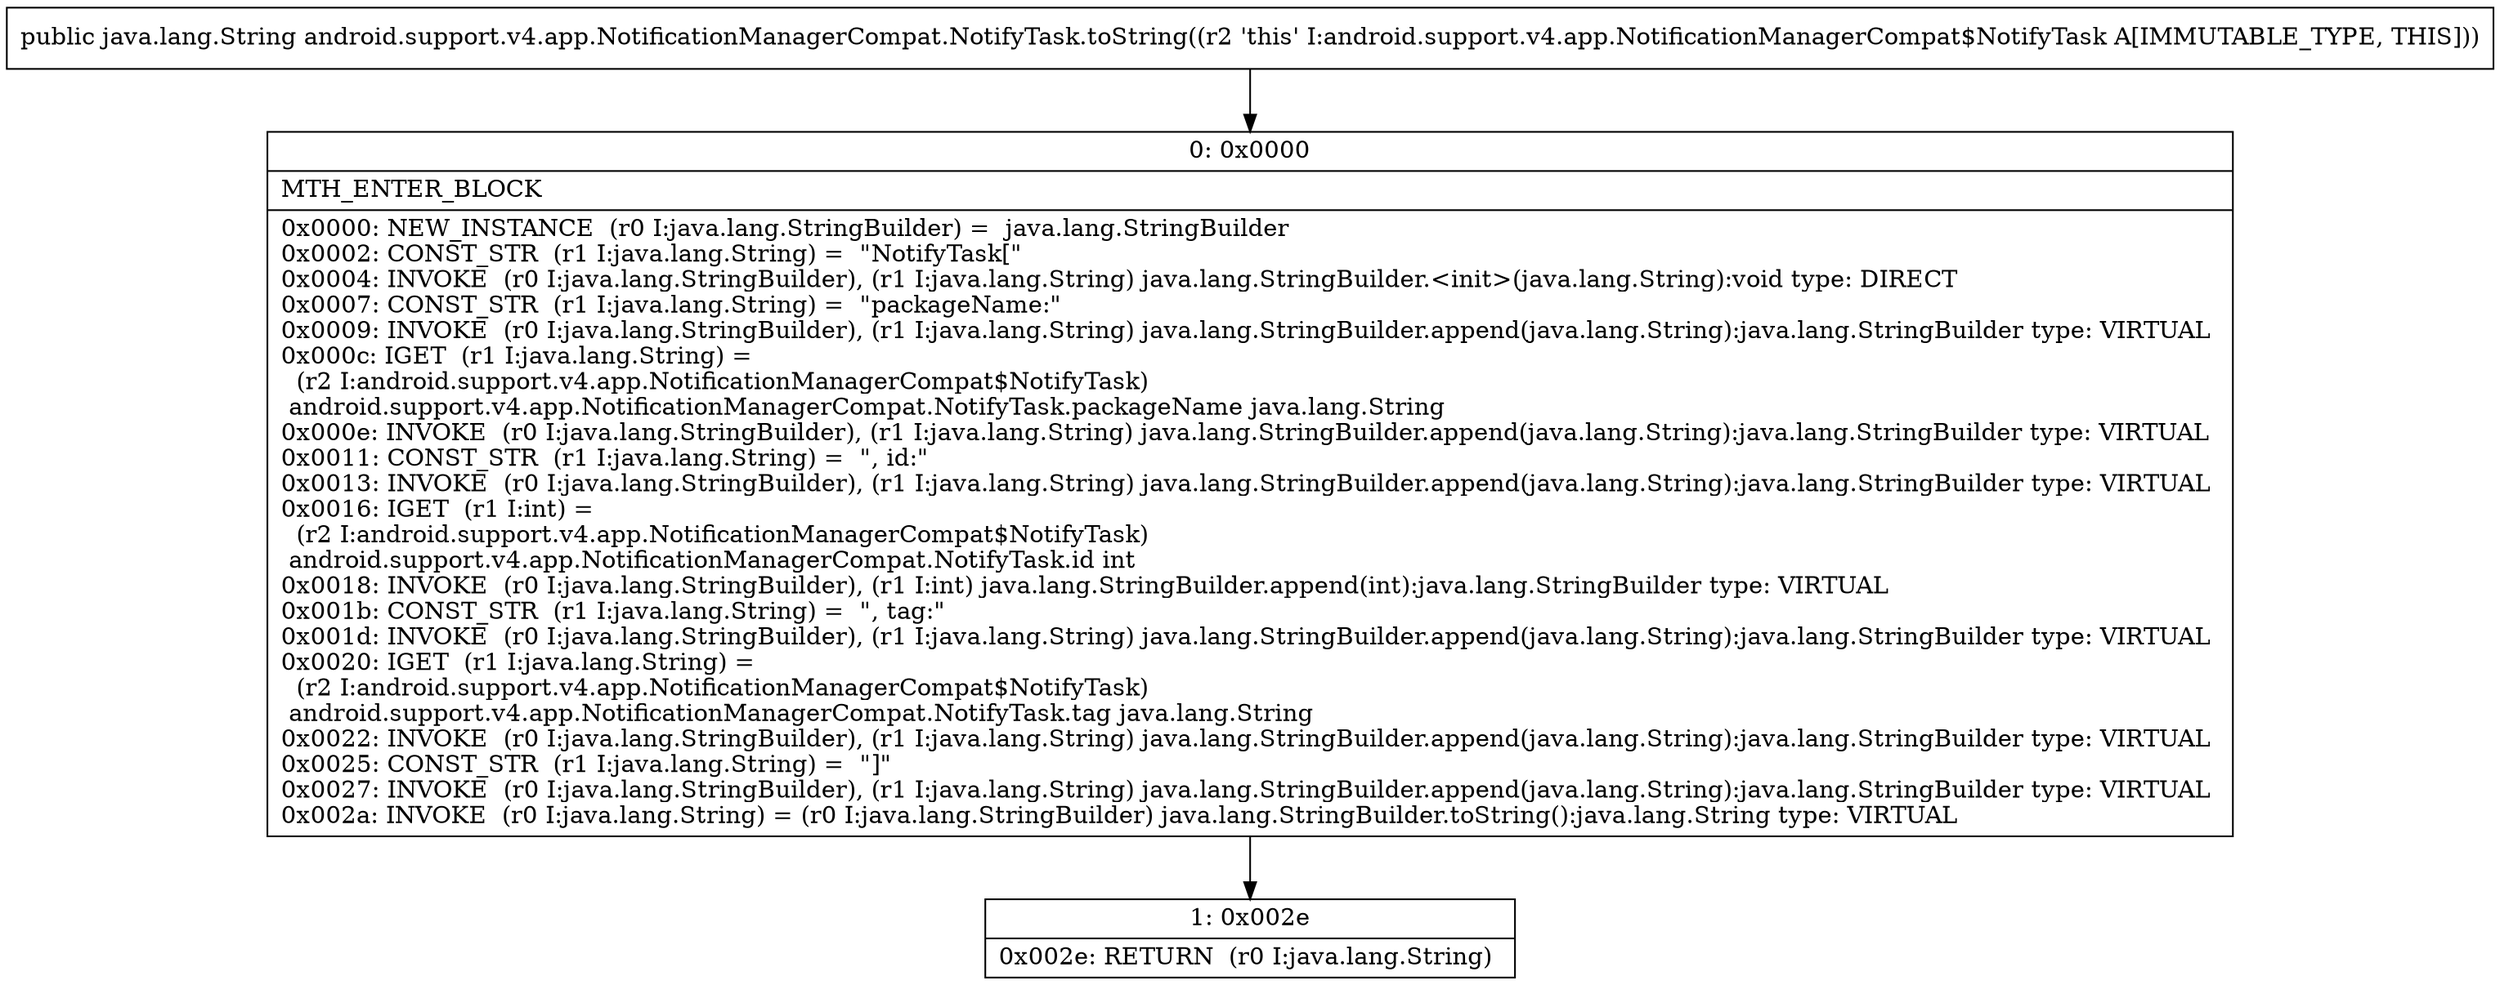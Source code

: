 digraph "CFG forandroid.support.v4.app.NotificationManagerCompat.NotifyTask.toString()Ljava\/lang\/String;" {
Node_0 [shape=record,label="{0\:\ 0x0000|MTH_ENTER_BLOCK\l|0x0000: NEW_INSTANCE  (r0 I:java.lang.StringBuilder) =  java.lang.StringBuilder \l0x0002: CONST_STR  (r1 I:java.lang.String) =  \"NotifyTask[\" \l0x0004: INVOKE  (r0 I:java.lang.StringBuilder), (r1 I:java.lang.String) java.lang.StringBuilder.\<init\>(java.lang.String):void type: DIRECT \l0x0007: CONST_STR  (r1 I:java.lang.String) =  \"packageName:\" \l0x0009: INVOKE  (r0 I:java.lang.StringBuilder), (r1 I:java.lang.String) java.lang.StringBuilder.append(java.lang.String):java.lang.StringBuilder type: VIRTUAL \l0x000c: IGET  (r1 I:java.lang.String) = \l  (r2 I:android.support.v4.app.NotificationManagerCompat$NotifyTask)\l android.support.v4.app.NotificationManagerCompat.NotifyTask.packageName java.lang.String \l0x000e: INVOKE  (r0 I:java.lang.StringBuilder), (r1 I:java.lang.String) java.lang.StringBuilder.append(java.lang.String):java.lang.StringBuilder type: VIRTUAL \l0x0011: CONST_STR  (r1 I:java.lang.String) =  \", id:\" \l0x0013: INVOKE  (r0 I:java.lang.StringBuilder), (r1 I:java.lang.String) java.lang.StringBuilder.append(java.lang.String):java.lang.StringBuilder type: VIRTUAL \l0x0016: IGET  (r1 I:int) = \l  (r2 I:android.support.v4.app.NotificationManagerCompat$NotifyTask)\l android.support.v4.app.NotificationManagerCompat.NotifyTask.id int \l0x0018: INVOKE  (r0 I:java.lang.StringBuilder), (r1 I:int) java.lang.StringBuilder.append(int):java.lang.StringBuilder type: VIRTUAL \l0x001b: CONST_STR  (r1 I:java.lang.String) =  \", tag:\" \l0x001d: INVOKE  (r0 I:java.lang.StringBuilder), (r1 I:java.lang.String) java.lang.StringBuilder.append(java.lang.String):java.lang.StringBuilder type: VIRTUAL \l0x0020: IGET  (r1 I:java.lang.String) = \l  (r2 I:android.support.v4.app.NotificationManagerCompat$NotifyTask)\l android.support.v4.app.NotificationManagerCompat.NotifyTask.tag java.lang.String \l0x0022: INVOKE  (r0 I:java.lang.StringBuilder), (r1 I:java.lang.String) java.lang.StringBuilder.append(java.lang.String):java.lang.StringBuilder type: VIRTUAL \l0x0025: CONST_STR  (r1 I:java.lang.String) =  \"]\" \l0x0027: INVOKE  (r0 I:java.lang.StringBuilder), (r1 I:java.lang.String) java.lang.StringBuilder.append(java.lang.String):java.lang.StringBuilder type: VIRTUAL \l0x002a: INVOKE  (r0 I:java.lang.String) = (r0 I:java.lang.StringBuilder) java.lang.StringBuilder.toString():java.lang.String type: VIRTUAL \l}"];
Node_1 [shape=record,label="{1\:\ 0x002e|0x002e: RETURN  (r0 I:java.lang.String) \l}"];
MethodNode[shape=record,label="{public java.lang.String android.support.v4.app.NotificationManagerCompat.NotifyTask.toString((r2 'this' I:android.support.v4.app.NotificationManagerCompat$NotifyTask A[IMMUTABLE_TYPE, THIS])) }"];
MethodNode -> Node_0;
Node_0 -> Node_1;
}

